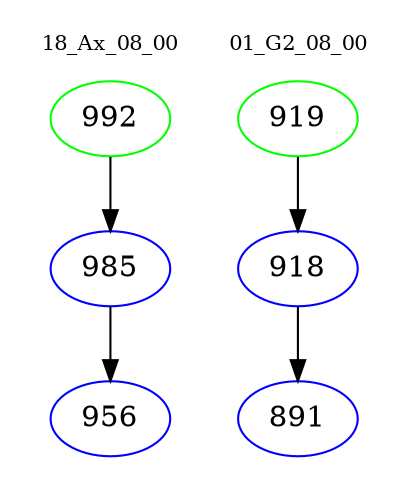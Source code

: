 digraph{
subgraph cluster_0 {
color = white
label = "18_Ax_08_00";
fontsize=10;
T0_992 [label="992", color="green"]
T0_992 -> T0_985 [color="black"]
T0_985 [label="985", color="blue"]
T0_985 -> T0_956 [color="black"]
T0_956 [label="956", color="blue"]
}
subgraph cluster_1 {
color = white
label = "01_G2_08_00";
fontsize=10;
T1_919 [label="919", color="green"]
T1_919 -> T1_918 [color="black"]
T1_918 [label="918", color="blue"]
T1_918 -> T1_891 [color="black"]
T1_891 [label="891", color="blue"]
}
}
